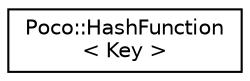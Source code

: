 digraph "Graphical Class Hierarchy"
{
 // LATEX_PDF_SIZE
  edge [fontname="Helvetica",fontsize="10",labelfontname="Helvetica",labelfontsize="10"];
  node [fontname="Helvetica",fontsize="10",shape=record];
  rankdir="LR";
  Node0 [label="Poco::HashFunction\l\< Key \>",height=0.2,width=0.4,color="black", fillcolor="white", style="filled",URL="$structPoco_1_1HashFunction.html",tooltip=" "];
}
